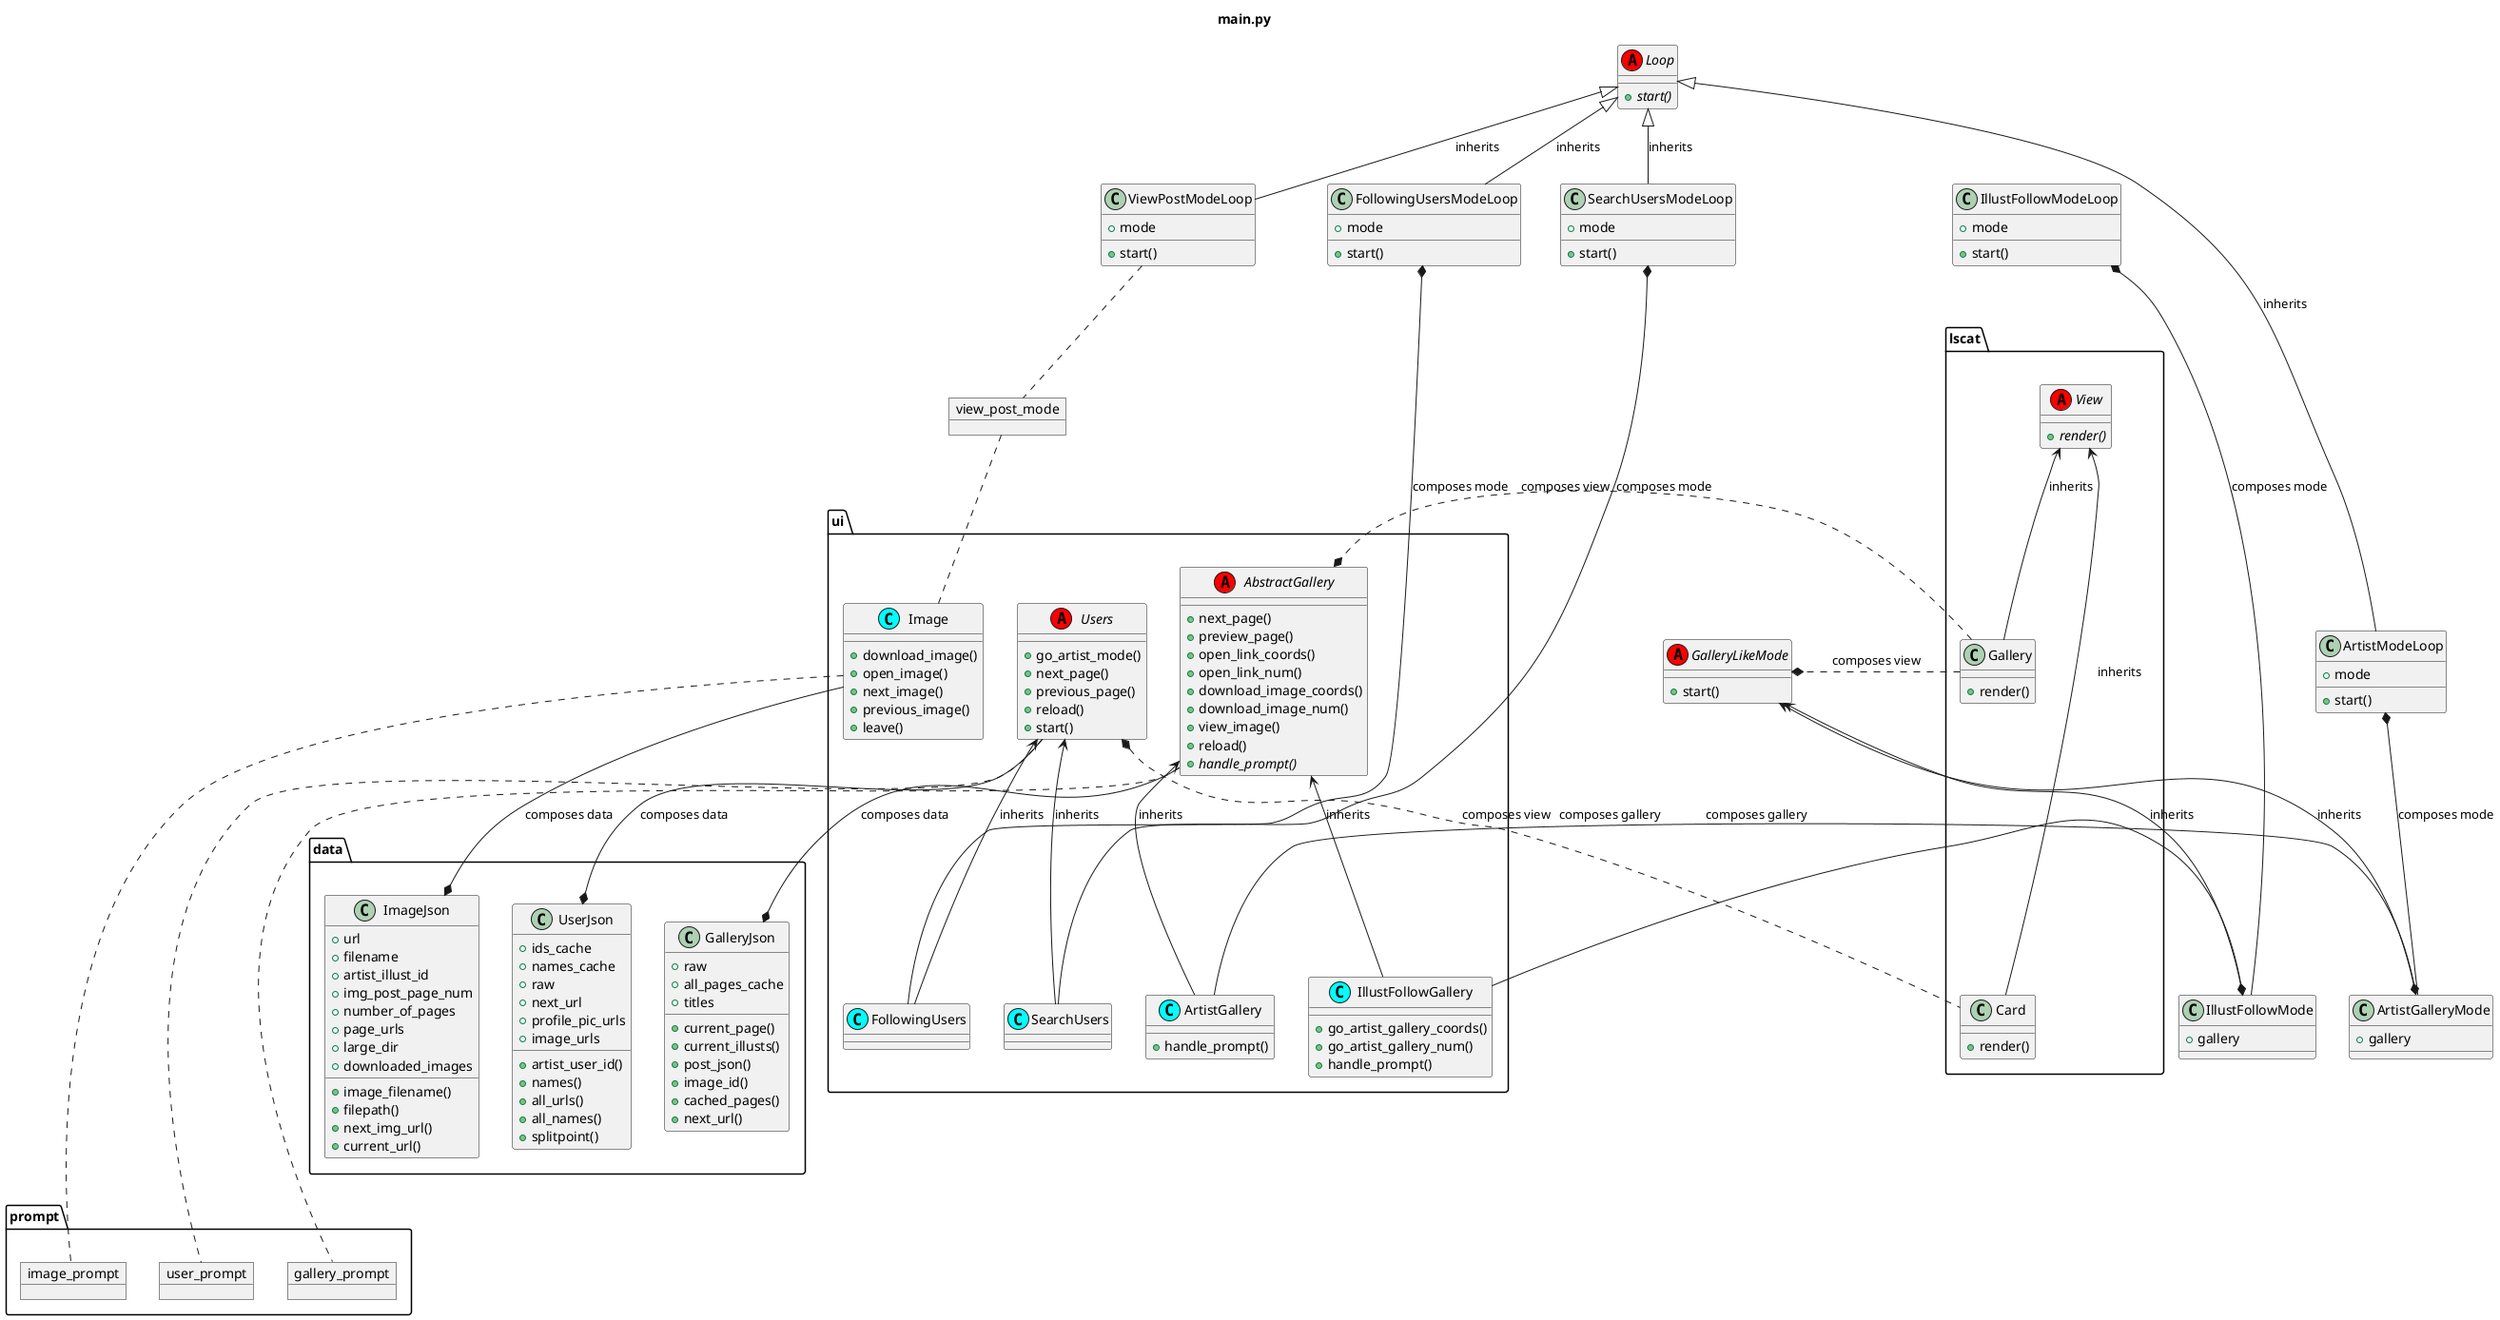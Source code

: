 @startuml

title main.py

abstract class Loop <<(A, red)>>{
  +{abstract}start()
}

class ArtistModeLoop {
    + mode
    +start()
}
class IllustFollowModeLoop {
    + mode
    +start()
}
Loop <|-down- ArtistModeLoop: inherits
Loop <|-down[hidden]- IllustFollowModeLoop: inherits


abstract class GalleryLikeMode <<(A, red)>>{
    +start()
}
class ArtistGalleryMode {
    + gallery
}
class IllustFollowMode {
    + gallery
}
abstract class ui.AbstractGallery <<(A, red)>>{
    +next_page()
    +preview_page()
    +open_link_coords()
    +open_link_num()
    +download_image_coords()
    +download_image_num()
    +view_image()
    +reload()
    +{abstract}handle_prompt()
}

class ui.ArtistGallery <<(C, cyan)>>{
    +handle_prompt()
}
class ui.IllustFollowGallery <<(C, cyan)>>{
    +go_artist_gallery_coords()
    +go_artist_gallery_num()
    +handle_prompt()
}
GalleryLikeMode <-down- ArtistGalleryMode: inherits
ArtistModeLoop*-down- ArtistGalleryMode: composes mode

GalleryLikeMode <-down- IllustFollowMode: inherits
IllustFollowModeLoop*-down- IllustFollowMode: composes mode

ui.AbstractGallery <-down- ui.IllustFollowGallery: inherits
IllustFollowMode*-down-- ui.IllustFollowGallery: composes gallery

ui.AbstractGallery <-down- ui.ArtistGallery: inherits
ArtistGalleryMode*-down-- ui.ArtistGallery: composes gallery

ui.ArtistGallery -right[hidden]-> ui.IllustFollowGallery

class ViewPostModeLoop {
    + mode
    +start()
}
object view_post_mode
class ui.Image <<(C, cyan)>>{
    + download_image()
    + open_image()
    + next_image()
    + previous_image()
    + leave()
}

Loop <|-down- ViewPostModeLoop: inherits
ViewPostModeLoop .. view_post_mode
view_post_mode .. ui.Image


class FollowingUsersModeLoop {
    + mode
    +start()
}
class SearchUsersModeLoop {
    + mode
    +start()
}
Loop <|-down- FollowingUsersModeLoop: inherits
Loop <|-down- SearchUsersModeLoop: inherits

class ui.FollowingUsers <<(C, cyan)>>
class ui.SearchUsers <<(C, cyan)>>
abstract class ui.Users <<(A, red)>>{
    +go_artist_mode()
    +next_page()
    +previous_page()
    +reload()
    +start()
}
ui.Users <-down- ui.FollowingUsers: inherits
ui.Users <-down- ui.SearchUsers: inherits
FollowingUsersModeLoop*-down- ui.FollowingUsers: composes mode
SearchUsersModeLoop*-down- ui.SearchUsers: composes mode


abstract class lscat.View <<(A, red)>>{
    +{abstract}render()
}
class lscat.Card {
    +render()
}
class lscat.Gallery {
    +render()
}

lscat.View <-right- lscat.Card: inherits
lscat.View <-down- lscat.Gallery: inherits

ui.Users*.down. lscat.Card: composes view
GalleryLikeMode*.up lscat.Gallery: composes view
ui.AbstractGallery*.up lscat.Gallery: composes view

ui.AbstractGallery --up[hidden]-> GalleryLikeMode
IllustFollowMode -right[hidden]-> ArtistGalleryMode
ui.SearchUsers -right[hidden]-> IllustFollowMode

GalleryLikeMode -down[hidden]-> ui.IllustFollowGallery
GalleryLikeMode -down[hidden]-> ui.ArtistGallery

ui.Users -right[hidden]-> GalleryLikeMode
lscat.Card -up[hidden]-> GalleryLikeMode
lscat.Card -up[hidden]-> lscat.Gallery
lscat.Card --up[hidden]-> ui.AbstractGallery

package prompt {
    object user_prompt
    ui.Users .. user_prompt

    object gallery_prompt
    ui.AbstractGallery .down. gallery_prompt

    object image_prompt
    ui.Image .down..image_prompt
}


class data.GalleryJson {
    + raw
    + all_pages_cache
    + titles
    +current_page()
    +current_illusts()
    +post_json()
    +image_id()
    +cached_pages()
    +next_url()
}
class data.ImageJson {
    + url
    + filename
    + artist_illust_id
    + img_post_page_num
    + number_of_pages
    + page_urls
    + large_dir
    + downloaded_images
    +image_filename()
    +filepath()
    +next_img_url()
    +current_url()
}
class data.UserJson {
    + ids_cache
    + names_cache
    + raw
    + next_url
    + profile_pic_urls
    + image_urls
    +artist_user_id()
    +names()
    +all_urls()
    +all_names()
    +splitpoint()
}

data.GalleryJson *-up- ui.AbstractGallery: composes data
data.ImageJson *-up- ui.Image: composes data
data.UserJson *-up- ui.Users: composes data

@enduml
